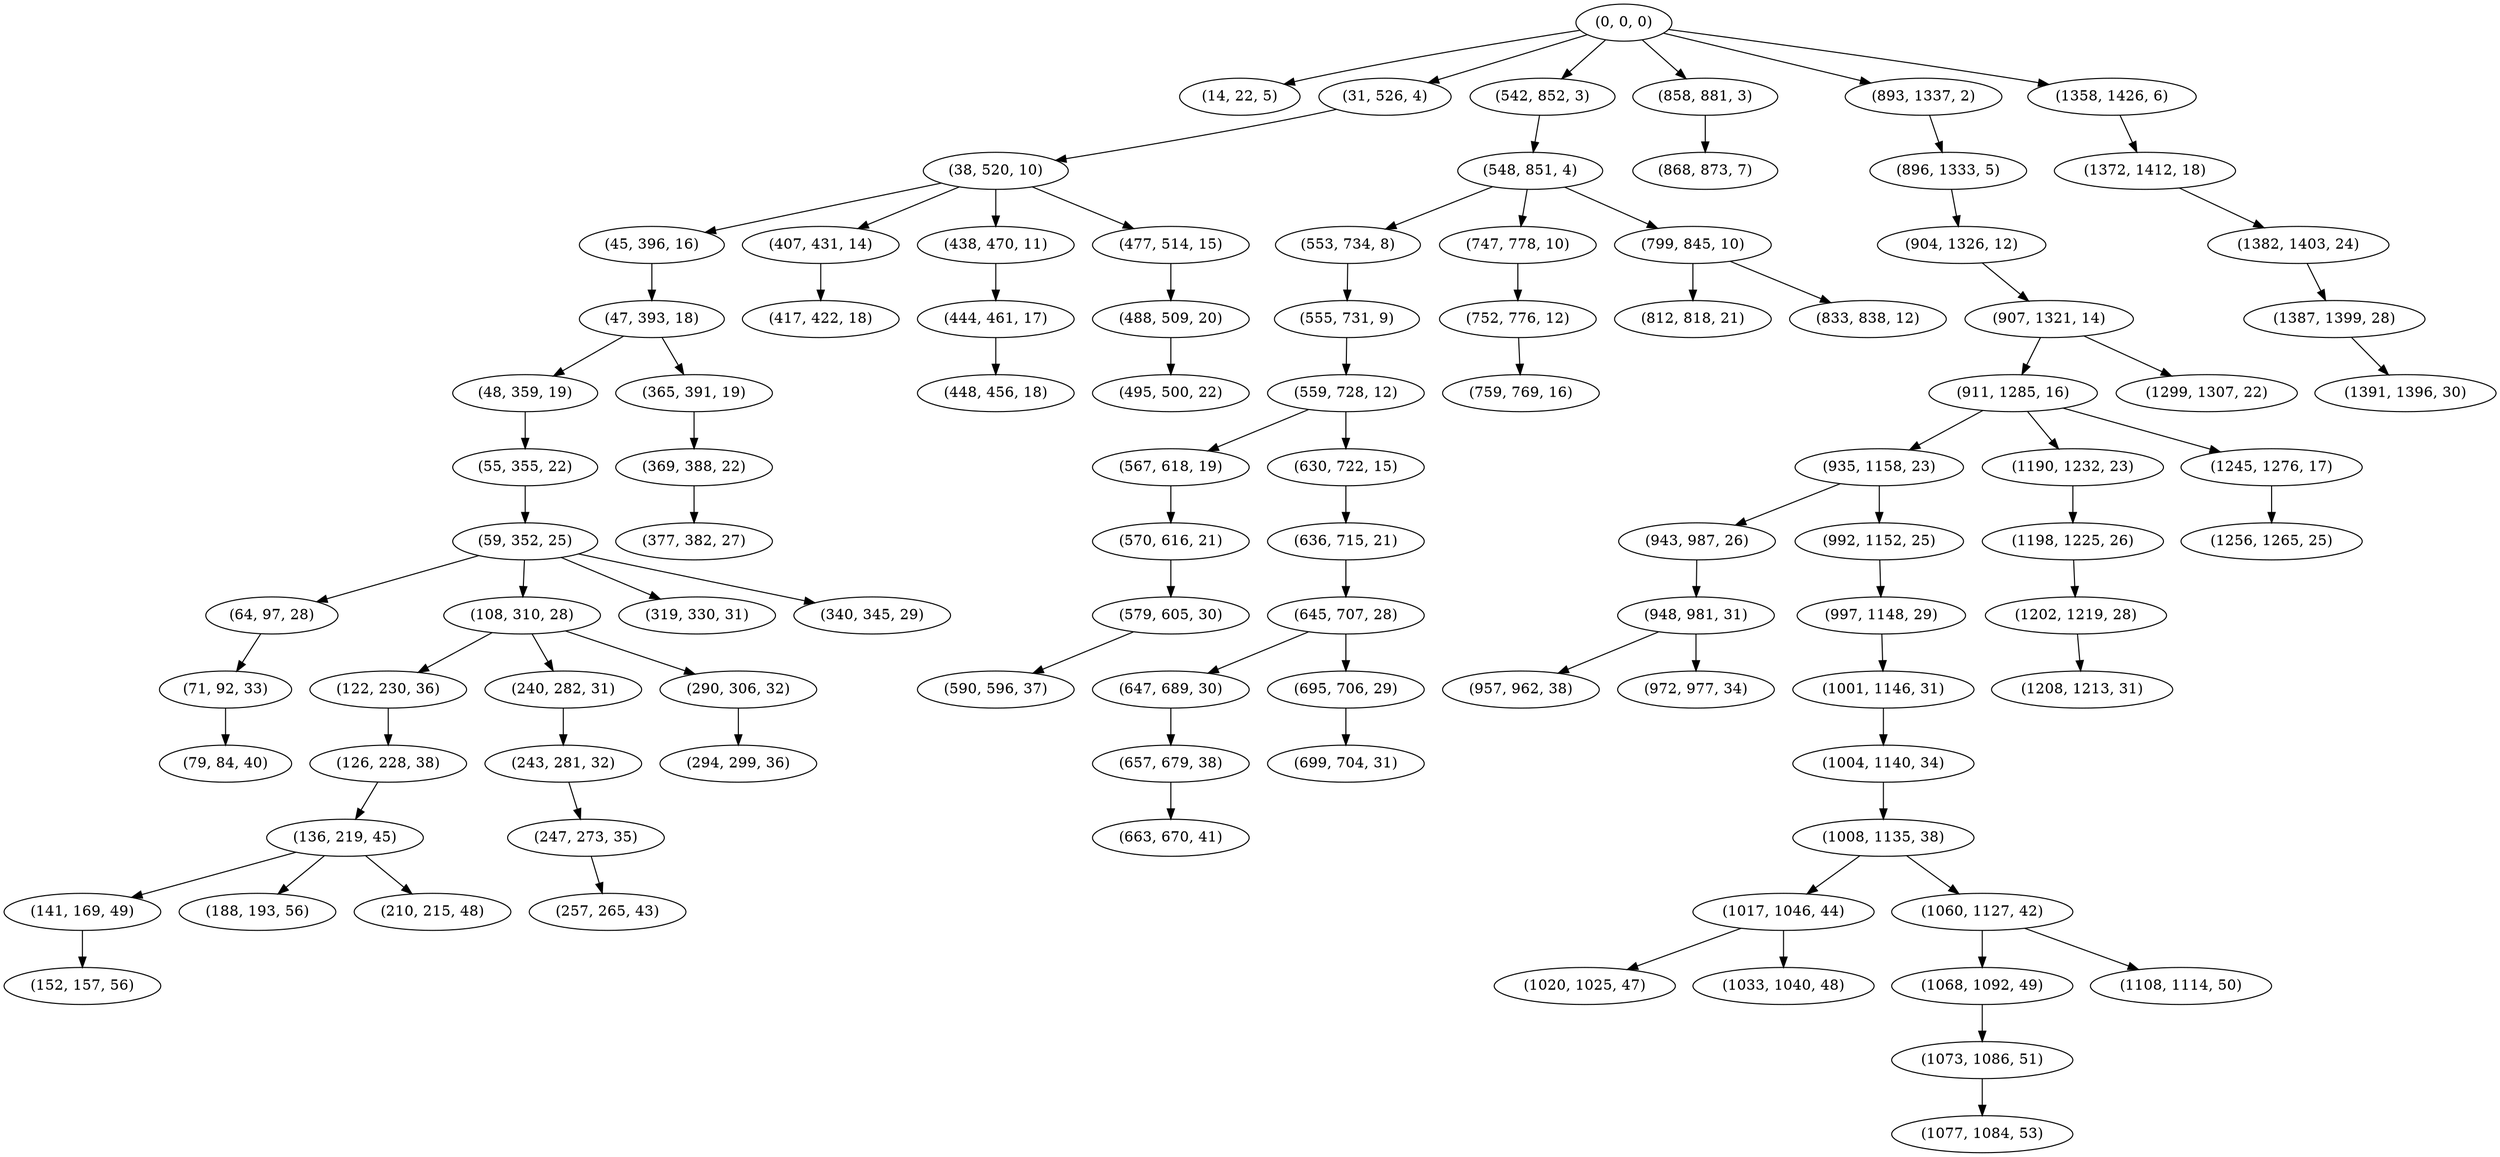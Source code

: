 digraph tree {
    "(0, 0, 0)";
    "(14, 22, 5)";
    "(31, 526, 4)";
    "(38, 520, 10)";
    "(45, 396, 16)";
    "(47, 393, 18)";
    "(48, 359, 19)";
    "(55, 355, 22)";
    "(59, 352, 25)";
    "(64, 97, 28)";
    "(71, 92, 33)";
    "(79, 84, 40)";
    "(108, 310, 28)";
    "(122, 230, 36)";
    "(126, 228, 38)";
    "(136, 219, 45)";
    "(141, 169, 49)";
    "(152, 157, 56)";
    "(188, 193, 56)";
    "(210, 215, 48)";
    "(240, 282, 31)";
    "(243, 281, 32)";
    "(247, 273, 35)";
    "(257, 265, 43)";
    "(290, 306, 32)";
    "(294, 299, 36)";
    "(319, 330, 31)";
    "(340, 345, 29)";
    "(365, 391, 19)";
    "(369, 388, 22)";
    "(377, 382, 27)";
    "(407, 431, 14)";
    "(417, 422, 18)";
    "(438, 470, 11)";
    "(444, 461, 17)";
    "(448, 456, 18)";
    "(477, 514, 15)";
    "(488, 509, 20)";
    "(495, 500, 22)";
    "(542, 852, 3)";
    "(548, 851, 4)";
    "(553, 734, 8)";
    "(555, 731, 9)";
    "(559, 728, 12)";
    "(567, 618, 19)";
    "(570, 616, 21)";
    "(579, 605, 30)";
    "(590, 596, 37)";
    "(630, 722, 15)";
    "(636, 715, 21)";
    "(645, 707, 28)";
    "(647, 689, 30)";
    "(657, 679, 38)";
    "(663, 670, 41)";
    "(695, 706, 29)";
    "(699, 704, 31)";
    "(747, 778, 10)";
    "(752, 776, 12)";
    "(759, 769, 16)";
    "(799, 845, 10)";
    "(812, 818, 21)";
    "(833, 838, 12)";
    "(858, 881, 3)";
    "(868, 873, 7)";
    "(893, 1337, 2)";
    "(896, 1333, 5)";
    "(904, 1326, 12)";
    "(907, 1321, 14)";
    "(911, 1285, 16)";
    "(935, 1158, 23)";
    "(943, 987, 26)";
    "(948, 981, 31)";
    "(957, 962, 38)";
    "(972, 977, 34)";
    "(992, 1152, 25)";
    "(997, 1148, 29)";
    "(1001, 1146, 31)";
    "(1004, 1140, 34)";
    "(1008, 1135, 38)";
    "(1017, 1046, 44)";
    "(1020, 1025, 47)";
    "(1033, 1040, 48)";
    "(1060, 1127, 42)";
    "(1068, 1092, 49)";
    "(1073, 1086, 51)";
    "(1077, 1084, 53)";
    "(1108, 1114, 50)";
    "(1190, 1232, 23)";
    "(1198, 1225, 26)";
    "(1202, 1219, 28)";
    "(1208, 1213, 31)";
    "(1245, 1276, 17)";
    "(1256, 1265, 25)";
    "(1299, 1307, 22)";
    "(1358, 1426, 6)";
    "(1372, 1412, 18)";
    "(1382, 1403, 24)";
    "(1387, 1399, 28)";
    "(1391, 1396, 30)";
    "(0, 0, 0)" -> "(14, 22, 5)";
    "(0, 0, 0)" -> "(31, 526, 4)";
    "(0, 0, 0)" -> "(542, 852, 3)";
    "(0, 0, 0)" -> "(858, 881, 3)";
    "(0, 0, 0)" -> "(893, 1337, 2)";
    "(0, 0, 0)" -> "(1358, 1426, 6)";
    "(31, 526, 4)" -> "(38, 520, 10)";
    "(38, 520, 10)" -> "(45, 396, 16)";
    "(38, 520, 10)" -> "(407, 431, 14)";
    "(38, 520, 10)" -> "(438, 470, 11)";
    "(38, 520, 10)" -> "(477, 514, 15)";
    "(45, 396, 16)" -> "(47, 393, 18)";
    "(47, 393, 18)" -> "(48, 359, 19)";
    "(47, 393, 18)" -> "(365, 391, 19)";
    "(48, 359, 19)" -> "(55, 355, 22)";
    "(55, 355, 22)" -> "(59, 352, 25)";
    "(59, 352, 25)" -> "(64, 97, 28)";
    "(59, 352, 25)" -> "(108, 310, 28)";
    "(59, 352, 25)" -> "(319, 330, 31)";
    "(59, 352, 25)" -> "(340, 345, 29)";
    "(64, 97, 28)" -> "(71, 92, 33)";
    "(71, 92, 33)" -> "(79, 84, 40)";
    "(108, 310, 28)" -> "(122, 230, 36)";
    "(108, 310, 28)" -> "(240, 282, 31)";
    "(108, 310, 28)" -> "(290, 306, 32)";
    "(122, 230, 36)" -> "(126, 228, 38)";
    "(126, 228, 38)" -> "(136, 219, 45)";
    "(136, 219, 45)" -> "(141, 169, 49)";
    "(136, 219, 45)" -> "(188, 193, 56)";
    "(136, 219, 45)" -> "(210, 215, 48)";
    "(141, 169, 49)" -> "(152, 157, 56)";
    "(240, 282, 31)" -> "(243, 281, 32)";
    "(243, 281, 32)" -> "(247, 273, 35)";
    "(247, 273, 35)" -> "(257, 265, 43)";
    "(290, 306, 32)" -> "(294, 299, 36)";
    "(365, 391, 19)" -> "(369, 388, 22)";
    "(369, 388, 22)" -> "(377, 382, 27)";
    "(407, 431, 14)" -> "(417, 422, 18)";
    "(438, 470, 11)" -> "(444, 461, 17)";
    "(444, 461, 17)" -> "(448, 456, 18)";
    "(477, 514, 15)" -> "(488, 509, 20)";
    "(488, 509, 20)" -> "(495, 500, 22)";
    "(542, 852, 3)" -> "(548, 851, 4)";
    "(548, 851, 4)" -> "(553, 734, 8)";
    "(548, 851, 4)" -> "(747, 778, 10)";
    "(548, 851, 4)" -> "(799, 845, 10)";
    "(553, 734, 8)" -> "(555, 731, 9)";
    "(555, 731, 9)" -> "(559, 728, 12)";
    "(559, 728, 12)" -> "(567, 618, 19)";
    "(559, 728, 12)" -> "(630, 722, 15)";
    "(567, 618, 19)" -> "(570, 616, 21)";
    "(570, 616, 21)" -> "(579, 605, 30)";
    "(579, 605, 30)" -> "(590, 596, 37)";
    "(630, 722, 15)" -> "(636, 715, 21)";
    "(636, 715, 21)" -> "(645, 707, 28)";
    "(645, 707, 28)" -> "(647, 689, 30)";
    "(645, 707, 28)" -> "(695, 706, 29)";
    "(647, 689, 30)" -> "(657, 679, 38)";
    "(657, 679, 38)" -> "(663, 670, 41)";
    "(695, 706, 29)" -> "(699, 704, 31)";
    "(747, 778, 10)" -> "(752, 776, 12)";
    "(752, 776, 12)" -> "(759, 769, 16)";
    "(799, 845, 10)" -> "(812, 818, 21)";
    "(799, 845, 10)" -> "(833, 838, 12)";
    "(858, 881, 3)" -> "(868, 873, 7)";
    "(893, 1337, 2)" -> "(896, 1333, 5)";
    "(896, 1333, 5)" -> "(904, 1326, 12)";
    "(904, 1326, 12)" -> "(907, 1321, 14)";
    "(907, 1321, 14)" -> "(911, 1285, 16)";
    "(907, 1321, 14)" -> "(1299, 1307, 22)";
    "(911, 1285, 16)" -> "(935, 1158, 23)";
    "(911, 1285, 16)" -> "(1190, 1232, 23)";
    "(911, 1285, 16)" -> "(1245, 1276, 17)";
    "(935, 1158, 23)" -> "(943, 987, 26)";
    "(935, 1158, 23)" -> "(992, 1152, 25)";
    "(943, 987, 26)" -> "(948, 981, 31)";
    "(948, 981, 31)" -> "(957, 962, 38)";
    "(948, 981, 31)" -> "(972, 977, 34)";
    "(992, 1152, 25)" -> "(997, 1148, 29)";
    "(997, 1148, 29)" -> "(1001, 1146, 31)";
    "(1001, 1146, 31)" -> "(1004, 1140, 34)";
    "(1004, 1140, 34)" -> "(1008, 1135, 38)";
    "(1008, 1135, 38)" -> "(1017, 1046, 44)";
    "(1008, 1135, 38)" -> "(1060, 1127, 42)";
    "(1017, 1046, 44)" -> "(1020, 1025, 47)";
    "(1017, 1046, 44)" -> "(1033, 1040, 48)";
    "(1060, 1127, 42)" -> "(1068, 1092, 49)";
    "(1060, 1127, 42)" -> "(1108, 1114, 50)";
    "(1068, 1092, 49)" -> "(1073, 1086, 51)";
    "(1073, 1086, 51)" -> "(1077, 1084, 53)";
    "(1190, 1232, 23)" -> "(1198, 1225, 26)";
    "(1198, 1225, 26)" -> "(1202, 1219, 28)";
    "(1202, 1219, 28)" -> "(1208, 1213, 31)";
    "(1245, 1276, 17)" -> "(1256, 1265, 25)";
    "(1358, 1426, 6)" -> "(1372, 1412, 18)";
    "(1372, 1412, 18)" -> "(1382, 1403, 24)";
    "(1382, 1403, 24)" -> "(1387, 1399, 28)";
    "(1387, 1399, 28)" -> "(1391, 1396, 30)";
}
